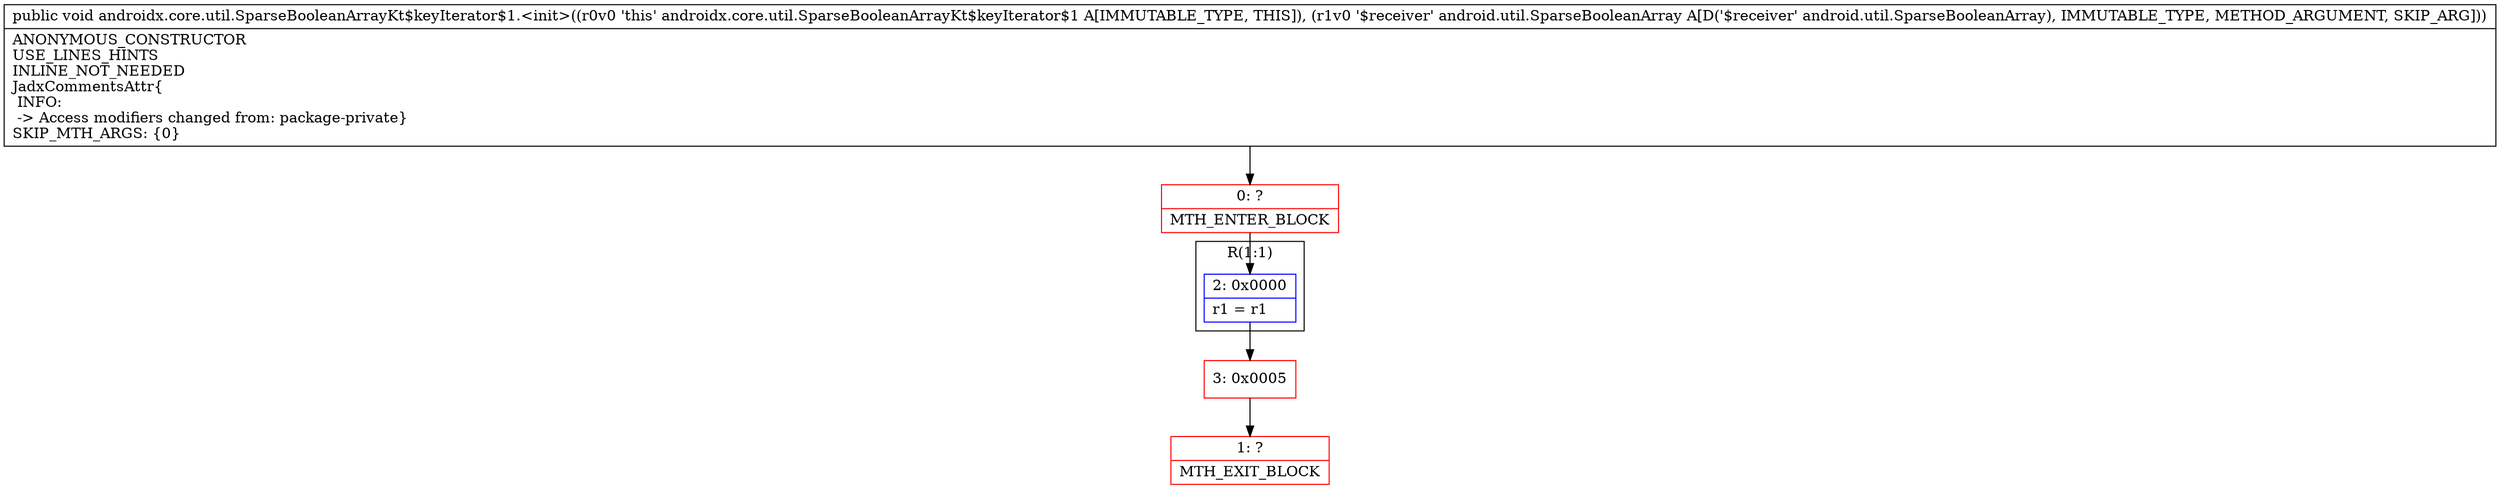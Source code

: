 digraph "CFG forandroidx.core.util.SparseBooleanArrayKt$keyIterator$1.\<init\>(Landroid\/util\/SparseBooleanArray;)V" {
subgraph cluster_Region_782599300 {
label = "R(1:1)";
node [shape=record,color=blue];
Node_2 [shape=record,label="{2\:\ 0x0000|r1 = r1\l}"];
}
Node_0 [shape=record,color=red,label="{0\:\ ?|MTH_ENTER_BLOCK\l}"];
Node_3 [shape=record,color=red,label="{3\:\ 0x0005}"];
Node_1 [shape=record,color=red,label="{1\:\ ?|MTH_EXIT_BLOCK\l}"];
MethodNode[shape=record,label="{public void androidx.core.util.SparseBooleanArrayKt$keyIterator$1.\<init\>((r0v0 'this' androidx.core.util.SparseBooleanArrayKt$keyIterator$1 A[IMMUTABLE_TYPE, THIS]), (r1v0 '$receiver' android.util.SparseBooleanArray A[D('$receiver' android.util.SparseBooleanArray), IMMUTABLE_TYPE, METHOD_ARGUMENT, SKIP_ARG]))  | ANONYMOUS_CONSTRUCTOR\lUSE_LINES_HINTS\lINLINE_NOT_NEEDED\lJadxCommentsAttr\{\l INFO: \l \-\> Access modifiers changed from: package\-private\}\lSKIP_MTH_ARGS: \{0\}\l}"];
MethodNode -> Node_0;Node_2 -> Node_3;
Node_0 -> Node_2;
Node_3 -> Node_1;
}

